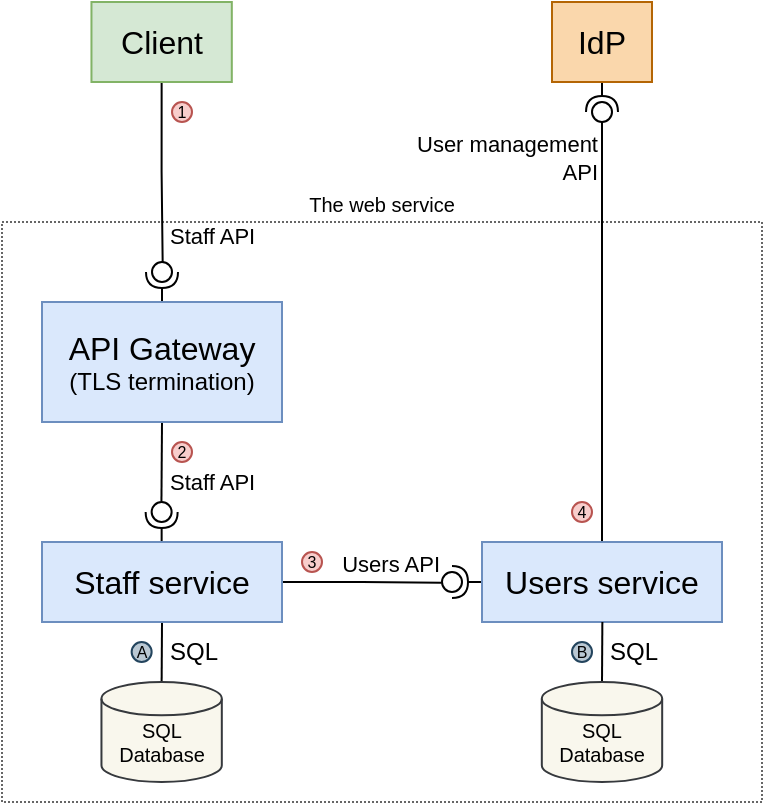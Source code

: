 <mxfile version="16.0.0" type="device"><diagram id="79X4yxtLMxWSs2aVyTzT" name="Page-1"><mxGraphModel dx="652" dy="481" grid="1" gridSize="10" guides="1" tooltips="1" connect="1" arrows="1" fold="1" page="1" pageScale="1" pageWidth="850" pageHeight="1100" math="0" shadow="0"><root><mxCell id="0"/><mxCell id="1" parent="0"/><mxCell id="QvqknChVpz9U59cDs1MG-38" value="The web service" style="rounded=0;whiteSpace=wrap;html=1;fontSize=10;strokeWidth=1;dashed=1;dashPattern=1 1;fillColor=none;verticalAlign=bottom;align=center;labelPosition=center;verticalLabelPosition=top;strokeColor=#666666;" parent="1" vertex="1"><mxGeometry x="60" y="190" width="380" height="290" as="geometry"/></mxCell><mxCell id="QvqknChVpz9U59cDs1MG-30" value="" style="group;rotation=-180;" parent="1" vertex="1" connectable="0"><mxGeometry x="355" y="110" width="10" height="30" as="geometry"/></mxCell><mxCell id="QvqknChVpz9U59cDs1MG-31" value="" style="rounded=0;orthogonalLoop=1;jettySize=auto;html=1;endArrow=halfCircle;endFill=0;endSize=6;strokeWidth=1;startArrow=none;verticalAlign=bottom;" parent="QvqknChVpz9U59cDs1MG-30" edge="1"><mxGeometry relative="1" as="geometry"><mxPoint x="5" as="sourcePoint"/><mxPoint x="5" y="25" as="targetPoint"/></mxGeometry></mxCell><mxCell id="QvqknChVpz9U59cDs1MG-32" value="" style="ellipse;whiteSpace=wrap;html=1;fontFamily=Helvetica;fontSize=12;fontColor=#000000;align=center;strokeColor=#000000;fillColor=#ffffff;points=[];aspect=fixed;resizable=0;rotation=0;" parent="QvqknChVpz9U59cDs1MG-30" vertex="1"><mxGeometry y="20" width="10" height="10" as="geometry"/></mxCell><mxCell id="QvqknChVpz9U59cDs1MG-26" value="" style="group;rotation=-90;" parent="1" vertex="1" connectable="0"><mxGeometry x="290" y="355" width="10" height="30" as="geometry"/></mxCell><mxCell id="QvqknChVpz9U59cDs1MG-27" value="" style="rounded=0;orthogonalLoop=1;jettySize=auto;html=1;endArrow=halfCircle;endFill=0;endSize=6;strokeWidth=1;startArrow=none;verticalAlign=bottom;" parent="QvqknChVpz9U59cDs1MG-26" edge="1"><mxGeometry relative="1" as="geometry"><mxPoint x="20" y="15" as="sourcePoint"/><mxPoint x="-5" y="15" as="targetPoint"/></mxGeometry></mxCell><mxCell id="QvqknChVpz9U59cDs1MG-28" value="" style="ellipse;whiteSpace=wrap;html=1;fontFamily=Helvetica;fontSize=12;fontColor=#000000;align=center;strokeColor=#000000;fillColor=#ffffff;points=[];aspect=fixed;resizable=0;rotation=90;" parent="QvqknChVpz9U59cDs1MG-26" vertex="1"><mxGeometry x="-10" y="10" width="10" height="10" as="geometry"/></mxCell><mxCell id="QvqknChVpz9U59cDs1MG-22" value="" style="group" parent="1" vertex="1" connectable="0"><mxGeometry x="134.82" y="330" width="10" height="30" as="geometry"/></mxCell><mxCell id="QvqknChVpz9U59cDs1MG-23" value="" style="rounded=0;orthogonalLoop=1;jettySize=auto;html=1;endArrow=halfCircle;endFill=0;endSize=6;strokeWidth=1;startArrow=none;verticalAlign=bottom;" parent="QvqknChVpz9U59cDs1MG-22" edge="1"><mxGeometry relative="1" as="geometry"><mxPoint x="5" y="30" as="sourcePoint"/><mxPoint x="5" y="5" as="targetPoint"/></mxGeometry></mxCell><mxCell id="QvqknChVpz9U59cDs1MG-24" value="" style="ellipse;whiteSpace=wrap;html=1;fontFamily=Helvetica;fontSize=12;fontColor=#000000;align=center;strokeColor=#000000;fillColor=#ffffff;points=[];aspect=fixed;resizable=0;rotation=180;" parent="QvqknChVpz9U59cDs1MG-22" vertex="1"><mxGeometry width="10" height="10" as="geometry"/></mxCell><mxCell id="QvqknChVpz9U59cDs1MG-29" value="Users API" style="edgeStyle=orthogonalEdgeStyle;rounded=0;orthogonalLoop=1;jettySize=auto;html=1;exitX=1;exitY=0.5;exitDx=0;exitDy=0;entryX=0.538;entryY=1.028;entryDx=0;entryDy=0;entryPerimeter=0;endArrow=none;endFill=0;verticalAlign=bottom;align=right;" parent="1" source="QvqknChVpz9U59cDs1MG-1" target="QvqknChVpz9U59cDs1MG-28" edge="1"><mxGeometry x="1" relative="1" as="geometry"><mxPoint as="offset"/></mxGeometry></mxCell><mxCell id="QvqknChVpz9U59cDs1MG-37" value="SQL" style="edgeStyle=orthogonalEdgeStyle;rounded=0;orthogonalLoop=1;jettySize=auto;html=1;exitX=0.5;exitY=1;exitDx=0;exitDy=0;entryX=0.5;entryY=0;entryDx=0;entryDy=0;entryPerimeter=0;fontSize=12;endArrow=none;endFill=0;align=left;spacingLeft=2;" parent="1" source="QvqknChVpz9U59cDs1MG-1" target="QvqknChVpz9U59cDs1MG-36" edge="1"><mxGeometry relative="1" as="geometry"/></mxCell><mxCell id="QvqknChVpz9U59cDs1MG-1" value="&lt;font style=&quot;font-size: 16px&quot;&gt;Staff service&lt;br&gt;&lt;/font&gt;" style="rounded=0;whiteSpace=wrap;html=1;fillColor=#dae8fc;strokeColor=#6c8ebf;" parent="1" vertex="1"><mxGeometry x="80" y="350" width="120" height="40" as="geometry"/></mxCell><mxCell id="QvqknChVpz9U59cDs1MG-21" value="Staff API" style="edgeStyle=orthogonalEdgeStyle;rounded=0;orthogonalLoop=1;jettySize=auto;html=1;exitX=0.5;exitY=1;exitDx=0;exitDy=0;entryX=0.467;entryY=1;entryDx=0;entryDy=0;entryPerimeter=0;endArrow=none;endFill=0;align=left;spacingLeft=2;" parent="1" source="QvqknChVpz9U59cDs1MG-2" target="QvqknChVpz9U59cDs1MG-12" edge="1"><mxGeometry x="0.716" relative="1" as="geometry"><mxPoint x="140.33" y="181.5" as="targetPoint"/><mxPoint as="offset"/></mxGeometry></mxCell><mxCell id="QvqknChVpz9U59cDs1MG-2" value="&lt;font style=&quot;font-size: 16px&quot;&gt;Client&lt;br&gt;&lt;/font&gt;" style="rounded=0;whiteSpace=wrap;html=1;fillColor=#d5e8d4;strokeColor=#82b366;" parent="1" vertex="1"><mxGeometry x="104.73" y="80" width="70.18" height="40" as="geometry"/></mxCell><mxCell id="QvqknChVpz9U59cDs1MG-33" style="edgeStyle=orthogonalEdgeStyle;rounded=0;orthogonalLoop=1;jettySize=auto;html=1;exitX=0.5;exitY=0;exitDx=0;exitDy=0;endArrow=none;endFill=0;" parent="1" source="QvqknChVpz9U59cDs1MG-44" target="QvqknChVpz9U59cDs1MG-32" edge="1"><mxGeometry relative="1" as="geometry"><mxPoint x="367.5" y="355.0" as="sourcePoint"/></mxGeometry></mxCell><mxCell id="QvqknChVpz9U59cDs1MG-41" value="User management&lt;br style=&quot;font-size: 11px;&quot;&gt;API" style="edgeLabel;html=1;align=right;verticalAlign=middle;resizable=0;points=[];fontSize=11;labelBackgroundColor=none;spacingRight=2;" parent="QvqknChVpz9U59cDs1MG-33" vertex="1" connectable="0"><mxGeometry x="0.835" relative="1" as="geometry"><mxPoint as="offset"/></mxGeometry></mxCell><mxCell id="QvqknChVpz9U59cDs1MG-5" value="&lt;font style=&quot;font-size: 16px&quot;&gt;IdP&lt;br&gt;&lt;/font&gt;" style="rounded=0;whiteSpace=wrap;html=1;fillColor=#fad7ac;strokeColor=#b46504;" parent="1" vertex="1"><mxGeometry x="335" y="80" width="50" height="40" as="geometry"/></mxCell><mxCell id="QvqknChVpz9U59cDs1MG-8" style="edgeStyle=orthogonalEdgeStyle;rounded=0;orthogonalLoop=1;jettySize=auto;html=1;exitX=0.5;exitY=1;exitDx=0;exitDy=0;" parent="1" edge="1"><mxGeometry relative="1" as="geometry"><mxPoint x="140" y="300.0" as="sourcePoint"/><mxPoint x="140" y="300.0" as="targetPoint"/></mxGeometry></mxCell><mxCell id="QvqknChVpz9U59cDs1MG-20" value="" style="group" parent="1" vertex="1" connectable="0"><mxGeometry x="135" y="210" width="10" height="30" as="geometry"/></mxCell><mxCell id="QvqknChVpz9U59cDs1MG-11" value="" style="rounded=0;orthogonalLoop=1;jettySize=auto;html=1;endArrow=halfCircle;endFill=0;endSize=6;strokeWidth=1;startArrow=none;verticalAlign=bottom;" parent="QvqknChVpz9U59cDs1MG-20" edge="1"><mxGeometry relative="1" as="geometry"><mxPoint x="5" y="30" as="sourcePoint"/><mxPoint x="5" y="5" as="targetPoint"/></mxGeometry></mxCell><mxCell id="QvqknChVpz9U59cDs1MG-12" value="" style="ellipse;whiteSpace=wrap;html=1;fontFamily=Helvetica;fontSize=12;fontColor=#000000;align=center;strokeColor=#000000;fillColor=#ffffff;points=[];aspect=fixed;resizable=0;rotation=180;" parent="QvqknChVpz9U59cDs1MG-20" vertex="1"><mxGeometry width="10" height="10" as="geometry"/></mxCell><mxCell id="QvqknChVpz9U59cDs1MG-25" value="Staff API" style="edgeStyle=orthogonalEdgeStyle;rounded=0;orthogonalLoop=1;jettySize=auto;html=1;exitX=0.5;exitY=1;exitDx=0;exitDy=0;entryX=0.51;entryY=1.031;entryDx=0;entryDy=0;entryPerimeter=0;endArrow=none;endFill=0;align=left;spacingLeft=2;" parent="1" source="QvqknChVpz9U59cDs1MG-3" target="QvqknChVpz9U59cDs1MG-24" edge="1"><mxGeometry x="0.512" relative="1" as="geometry"><mxPoint x="140" y="300.0" as="sourcePoint"/><mxPoint as="offset"/></mxGeometry></mxCell><mxCell id="QvqknChVpz9U59cDs1MG-3" value="&lt;font&gt;&lt;span style=&quot;font-size: 16px&quot;&gt;API Gateway&lt;/span&gt;&lt;br&gt;&lt;font style=&quot;font-size: 12px&quot;&gt;(TLS termination)&lt;/font&gt;&lt;br&gt;&lt;/font&gt;" style="rounded=0;whiteSpace=wrap;html=1;fillColor=#dae8fc;strokeColor=#6c8ebf;" parent="1" vertex="1"><mxGeometry x="80" y="230" width="120" height="60" as="geometry"/></mxCell><mxCell id="QvqknChVpz9U59cDs1MG-36" value="SQL&lt;br&gt;Database" style="strokeWidth=1;html=1;shape=mxgraph.flowchart.database;whiteSpace=wrap;fontSize=10;align=center;verticalAlign=bottom;spacingBottom=5;fillColor=#f9f7ed;strokeColor=#36393d;" parent="1" vertex="1"><mxGeometry x="109.73" y="420" width="60.18" height="50" as="geometry"/></mxCell><mxCell id="QvqknChVpz9U59cDs1MG-44" value="&lt;font style=&quot;font-size: 16px&quot;&gt;Users service&lt;br&gt;&lt;/font&gt;" style="rounded=0;whiteSpace=wrap;html=1;fillColor=#dae8fc;strokeColor=#6c8ebf;" parent="1" vertex="1"><mxGeometry x="300" y="350" width="120" height="40" as="geometry"/></mxCell><mxCell id="QvqknChVpz9U59cDs1MG-45" value="SQL" style="edgeStyle=orthogonalEdgeStyle;rounded=0;orthogonalLoop=1;jettySize=auto;html=1;exitX=0.5;exitY=1;exitDx=0;exitDy=0;entryX=0.5;entryY=0;entryDx=0;entryDy=0;entryPerimeter=0;fontSize=12;endArrow=none;endFill=0;align=left;spacingLeft=2;" parent="1" target="QvqknChVpz9U59cDs1MG-46" edge="1"><mxGeometry relative="1" as="geometry"><mxPoint x="360.18" y="390.0" as="sourcePoint"/></mxGeometry></mxCell><mxCell id="QvqknChVpz9U59cDs1MG-46" value="SQL&lt;br&gt;Database" style="strokeWidth=1;html=1;shape=mxgraph.flowchart.database;whiteSpace=wrap;fontSize=10;align=center;verticalAlign=bottom;spacingBottom=5;fillColor=#f9f7ed;strokeColor=#36393d;" parent="1" vertex="1"><mxGeometry x="329.91" y="420" width="60.18" height="50" as="geometry"/></mxCell><mxCell id="NjSbVsFEBNTYD_krE0NV-1" value="1" style="ellipse;whiteSpace=wrap;html=1;aspect=fixed;rounded=0;shadow=0;glass=0;labelBackgroundColor=none;fontSize=8;strokeWidth=1;align=center;fillColor=#f8cecc;verticalAlign=middle;labelPosition=center;verticalLabelPosition=middle;strokeColor=#b85450;" vertex="1" parent="1"><mxGeometry x="145" y="130" width="10" height="10" as="geometry"/></mxCell><mxCell id="NjSbVsFEBNTYD_krE0NV-2" value="2" style="ellipse;whiteSpace=wrap;html=1;aspect=fixed;rounded=0;shadow=0;glass=0;labelBackgroundColor=none;fontSize=8;strokeWidth=1;align=center;fillColor=#f8cecc;verticalAlign=middle;labelPosition=center;verticalLabelPosition=middle;strokeColor=#b85450;" vertex="1" parent="1"><mxGeometry x="145" y="300" width="10" height="10" as="geometry"/></mxCell><mxCell id="NjSbVsFEBNTYD_krE0NV-3" value="3" style="ellipse;whiteSpace=wrap;html=1;aspect=fixed;rounded=0;shadow=0;glass=0;labelBackgroundColor=none;fontSize=8;strokeWidth=1;align=center;fillColor=#f8cecc;verticalAlign=middle;labelPosition=center;verticalLabelPosition=middle;strokeColor=#b85450;" vertex="1" parent="1"><mxGeometry x="210" y="355" width="10" height="10" as="geometry"/></mxCell><mxCell id="NjSbVsFEBNTYD_krE0NV-5" value="4" style="ellipse;whiteSpace=wrap;html=1;aspect=fixed;rounded=0;shadow=0;glass=0;labelBackgroundColor=none;fontSize=8;strokeWidth=1;align=center;fillColor=#f8cecc;verticalAlign=middle;labelPosition=center;verticalLabelPosition=middle;strokeColor=#b85450;" vertex="1" parent="1"><mxGeometry x="345" y="330" width="10" height="10" as="geometry"/></mxCell><mxCell id="NjSbVsFEBNTYD_krE0NV-6" value="B" style="ellipse;whiteSpace=wrap;html=1;aspect=fixed;rounded=0;shadow=0;glass=0;labelBackgroundColor=none;fontSize=8;strokeWidth=1;align=center;fillColor=#bac8d3;verticalAlign=middle;labelPosition=center;verticalLabelPosition=middle;strokeColor=#23445d;" vertex="1" parent="1"><mxGeometry x="345" y="400" width="10" height="10" as="geometry"/></mxCell><mxCell id="NjSbVsFEBNTYD_krE0NV-7" value="A" style="ellipse;whiteSpace=wrap;html=1;aspect=fixed;rounded=0;shadow=0;glass=0;labelBackgroundColor=none;fontSize=8;strokeWidth=1;align=center;fillColor=#bac8d3;verticalAlign=middle;labelPosition=center;verticalLabelPosition=middle;strokeColor=#23445d;" vertex="1" parent="1"><mxGeometry x="124.82" y="400" width="10" height="10" as="geometry"/></mxCell></root></mxGraphModel></diagram></mxfile>